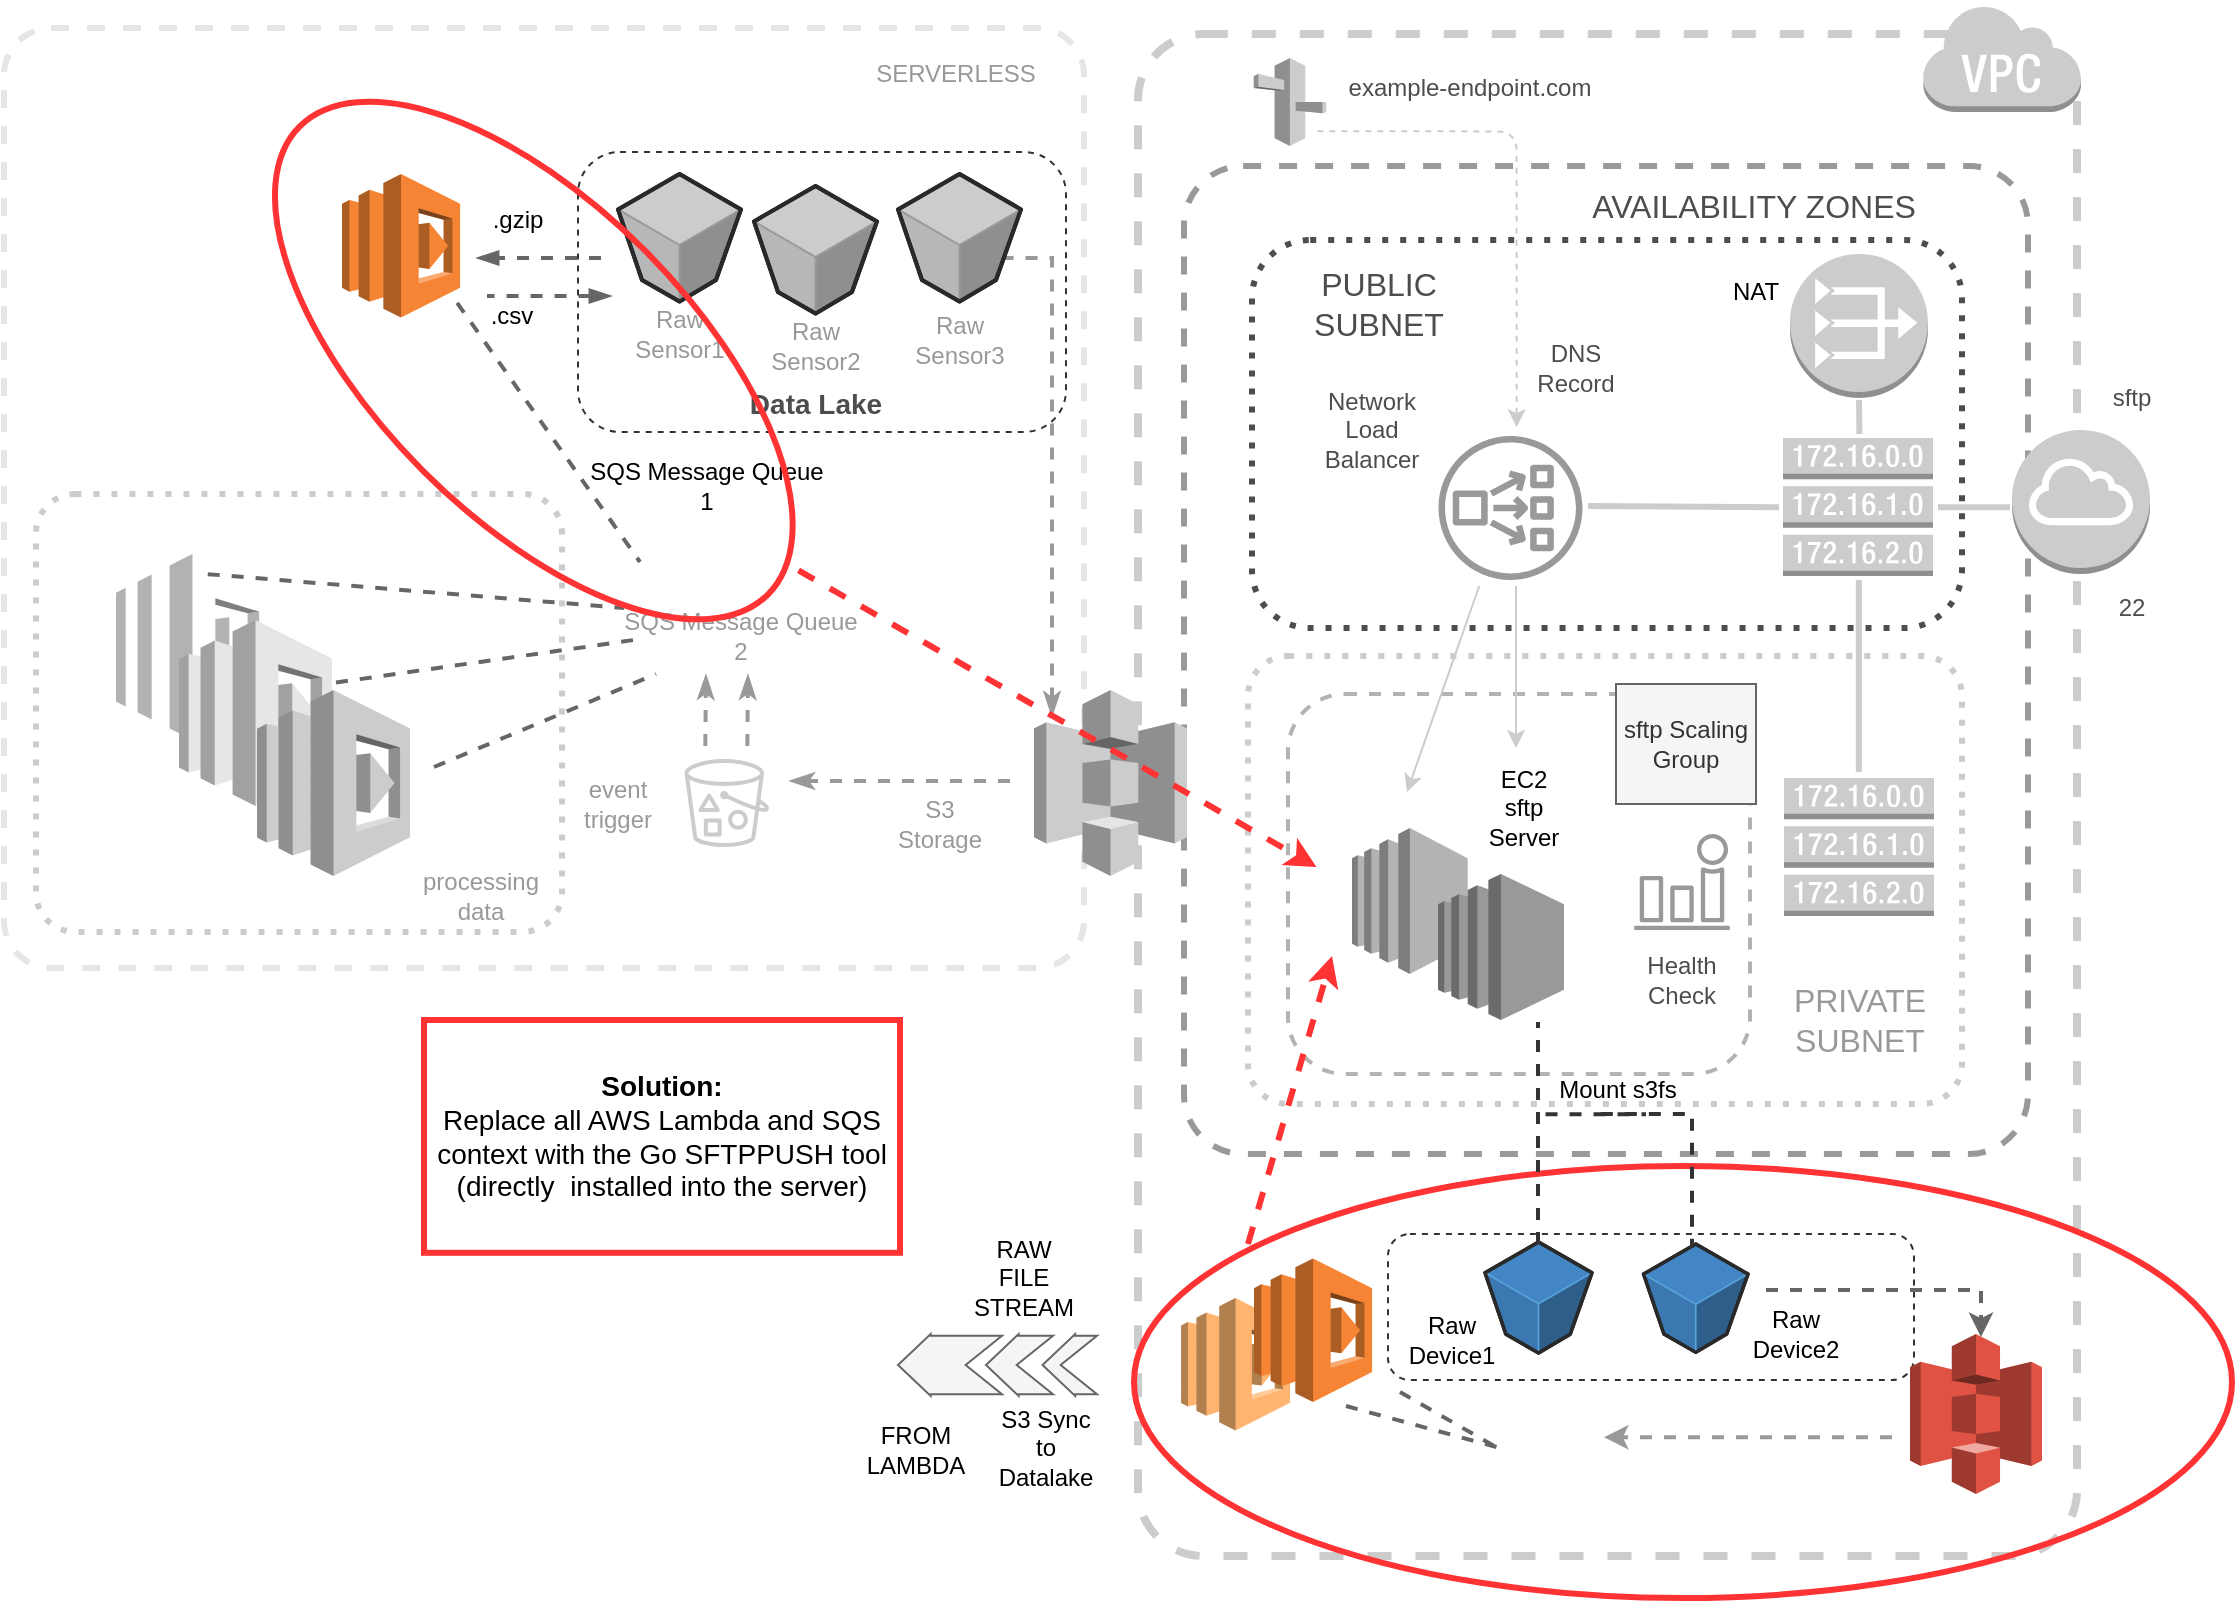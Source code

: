 <mxfile version="13.7.7" type="google"><diagram id="HmnIdduuNX5UvzuMJQo1" name="Page-1"><mxGraphModel dx="1378" dy="962" grid="0" gridSize="10" guides="1" tooltips="1" connect="1" arrows="1" fold="1" page="1" pageScale="1" pageWidth="1654" pageHeight="1169" math="0" shadow="0"><root><mxCell id="0"/><mxCell id="1" parent="0"/><mxCell id="49-BdjbmjyUbXbcp4MiU-2" value="" style="rounded=1;whiteSpace=wrap;html=1;fillColor=none;dashed=1;strokeWidth=4;arcSize=7;strokeColor=#CCCCCC;" parent="1" vertex="1"><mxGeometry x="1007" y="165" width="469.5" height="761" as="geometry"/></mxCell><mxCell id="49-BdjbmjyUbXbcp4MiU-4" value="" style="rounded=1;whiteSpace=wrap;html=1;fillColor=none;strokeWidth=3;dashed=1;arcSize=7;strokeColor=#999999;" parent="1" vertex="1"><mxGeometry x="1030" y="231" width="422" height="494" as="geometry"/></mxCell><mxCell id="Lqqsws9QHX_OIQQ-D2Ij-1" value="" style="rounded=1;whiteSpace=wrap;html=1;fillColor=none;strokeWidth=3;dashed=1;arcSize=5;strokeColor=#E6E6E6;" parent="1" vertex="1"><mxGeometry x="440" y="162" width="540" height="470" as="geometry"/></mxCell><mxCell id="49-BdjbmjyUbXbcp4MiU-65" value="" style="ellipse;whiteSpace=wrap;html=1;fillColor=none;strokeColor=#FF3333;strokeWidth=3;" parent="1" vertex="1"><mxGeometry x="1005" y="731" width="549" height="216" as="geometry"/></mxCell><mxCell id="Lqqsws9QHX_OIQQ-D2Ij-2" value="" style="rounded=1;whiteSpace=wrap;html=1;dashed=1;strokeWidth=3;fillColor=none;dashPattern=1 2;arcSize=9;strokeColor=#CCCCCC;" parent="1" vertex="1"><mxGeometry x="456" y="395" width="263" height="219" as="geometry"/></mxCell><mxCell id="Lqqsws9QHX_OIQQ-D2Ij-129" value="" style="rounded=1;whiteSpace=wrap;html=1;dashed=1;strokeColor=#333333;strokeWidth=1;fillColor=none;" parent="1" vertex="1"><mxGeometry x="727" y="224" width="244" height="140" as="geometry"/></mxCell><mxCell id="zi9nlCHLnvIEu1iH1MdO-3" value="" style="outlineConnect=0;dashed=0;verticalLabelPosition=bottom;verticalAlign=top;align=center;html=1;shape=mxgraph.aws3.lambda;gradientColor=none;strokeColor=#333333;strokeWidth=1;fillColor=#FFFFFF;" parent="1" vertex="1"><mxGeometry x="496" y="425" width="76.5" height="93" as="geometry"/></mxCell><mxCell id="zi9nlCHLnvIEu1iH1MdO-2" value="" style="outlineConnect=0;dashed=0;verticalLabelPosition=bottom;verticalAlign=top;align=center;html=1;shape=mxgraph.aws3.lambda;gradientColor=none;strokeColor=#333333;strokeWidth=1;fillColor=#E6E6E6;" parent="1" vertex="1"><mxGeometry x="527.5" y="458" width="76.5" height="93" as="geometry"/></mxCell><mxCell id="Lqqsws9QHX_OIQQ-D2Ij-112" style="edgeStyle=orthogonalEdgeStyle;rounded=0;orthogonalLoop=1;jettySize=auto;html=1;dashed=1;startArrow=classicThin;startFill=1;endArrow=none;endFill=0;strokeWidth=2;strokeColor=#999999;" parent="1" edge="1"><mxGeometry relative="1" as="geometry"><Array as="points"><mxPoint x="963.77" y="276.99"/></Array><mxPoint x="964" y="506" as="sourcePoint"/><mxPoint x="939" y="277" as="targetPoint"/></mxGeometry></mxCell><mxCell id="Lqqsws9QHX_OIQQ-D2Ij-19" value="" style="outlineConnect=0;dashed=0;verticalLabelPosition=bottom;verticalAlign=top;align=center;html=1;shape=mxgraph.aws3.s3;gradientColor=none;strokeColor=#CC6600;strokeWidth=2;fillColor=#CCCCCC;" parent="1" vertex="1"><mxGeometry x="955" y="493" width="76.5" height="93" as="geometry"/></mxCell><mxCell id="Lqqsws9QHX_OIQQ-D2Ij-45" value="SERVERLESS" style="text;html=1;strokeColor=none;fillColor=none;align=center;verticalAlign=middle;whiteSpace=wrap;rounded=0;dashed=1;dashPattern=1 2;fontColor=#999999;" parent="1" vertex="1"><mxGeometry x="820" y="167" width="192" height="35" as="geometry"/></mxCell><mxCell id="Lqqsws9QHX_OIQQ-D2Ij-66" value="" style="verticalLabelPosition=bottom;html=1;verticalAlign=top;strokeWidth=1;align=center;outlineConnect=0;dashed=0;outlineConnect=0;shape=mxgraph.aws3d.s3Bucket;aspect=fixed;fillColor=#CCCCCC;strokeColor=#999999;" parent="1" vertex="1"><mxGeometry x="747" y="235" width="61.5" height="63.8" as="geometry"/></mxCell><mxCell id="Lqqsws9QHX_OIQQ-D2Ij-67" value="" style="verticalLabelPosition=bottom;html=1;verticalAlign=top;strokeWidth=1;align=center;outlineConnect=0;dashed=0;outlineConnect=0;shape=mxgraph.aws3d.s3Bucket;aspect=fixed;fillColor=#CCCCCC;strokeColor=#999999;" parent="1" vertex="1"><mxGeometry x="815" y="241" width="61.5" height="63.8" as="geometry"/></mxCell><mxCell id="Lqqsws9QHX_OIQQ-D2Ij-68" value="" style="verticalLabelPosition=bottom;html=1;verticalAlign=top;strokeWidth=1;align=center;outlineConnect=0;dashed=0;outlineConnect=0;shape=mxgraph.aws3d.s3Bucket;aspect=fixed;fillColor=#CCCCCC;strokeColor=#999999;" parent="1" vertex="1"><mxGeometry x="887" y="235" width="61.5" height="63.8" as="geometry"/></mxCell><mxCell id="Lqqsws9QHX_OIQQ-D2Ij-79" value="S3 Storage" style="text;html=1;strokeColor=none;fillColor=none;align=center;verticalAlign=middle;whiteSpace=wrap;rounded=0;fontColor=#999999;" parent="1" vertex="1"><mxGeometry x="888" y="550" width="40" height="20" as="geometry"/></mxCell><mxCell id="Lqqsws9QHX_OIQQ-D2Ij-81" value="Raw Sensor1" style="text;html=1;strokeColor=none;fillColor=none;align=center;verticalAlign=middle;whiteSpace=wrap;rounded=0;fontColor=#999999;" parent="1" vertex="1"><mxGeometry x="757.75" y="305" width="40" height="20" as="geometry"/></mxCell><mxCell id="Lqqsws9QHX_OIQQ-D2Ij-82" value="Raw Sensor2" style="text;html=1;strokeColor=none;fillColor=none;align=center;verticalAlign=middle;whiteSpace=wrap;rounded=0;fontColor=#999999;" parent="1" vertex="1"><mxGeometry x="825.75" y="311" width="40" height="20" as="geometry"/></mxCell><mxCell id="Lqqsws9QHX_OIQQ-D2Ij-83" value="Raw Sensor3" style="text;html=1;strokeColor=none;fillColor=none;align=center;verticalAlign=middle;whiteSpace=wrap;rounded=0;fontColor=#999999;" parent="1" vertex="1"><mxGeometry x="897.75" y="308" width="40" height="20" as="geometry"/></mxCell><mxCell id="Lqqsws9QHX_OIQQ-D2Ij-115" value="" style="outlineConnect=0;dashed=0;verticalLabelPosition=bottom;verticalAlign=top;align=center;html=1;shape=mxgraph.aws3.lambda;gradientColor=none;strokeColor=#333333;strokeWidth=1;fillColor=#CCCCCC;" parent="1" vertex="1"><mxGeometry x="566.5" y="493" width="76.5" height="93" as="geometry"/></mxCell><mxCell id="Lqqsws9QHX_OIQQ-D2Ij-119" value="event trigger" style="text;html=1;strokeColor=none;fillColor=none;align=center;verticalAlign=middle;whiteSpace=wrap;rounded=0;fontColor=#999999;" parent="1" vertex="1"><mxGeometry x="726.5" y="539.5" width="40" height="20" as="geometry"/></mxCell><mxCell id="Lqqsws9QHX_OIQQ-D2Ij-130" value="&lt;font style=&quot;font-size: 14px&quot;&gt;&lt;b&gt;Data Lake&lt;/b&gt;&lt;/font&gt;" style="text;html=1;strokeColor=none;fillColor=none;align=center;verticalAlign=middle;whiteSpace=wrap;rounded=0;dashed=1;fontColor=#4D4D4D;" parent="1" vertex="1"><mxGeometry x="804.13" y="339" width="84.25" height="21" as="geometry"/></mxCell><mxCell id="mBqPM58rvY_1hXkIAFOj-3" value="SQS Message Queue 1" style="text;html=1;strokeColor=none;fillColor=none;align=center;verticalAlign=middle;whiteSpace=wrap;rounded=0;" parent="1" vertex="1"><mxGeometry x="730.25" y="364" width="123" height="54" as="geometry"/></mxCell><mxCell id="mBqPM58rvY_1hXkIAFOj-9" value="" style="endArrow=blockThin;html=1;strokeColor=#666666;strokeWidth=2;endFill=1;dashed=1;" parent="1" edge="1"><mxGeometry width="50" height="50" relative="1" as="geometry"><mxPoint x="738.5" y="277" as="sourcePoint"/><mxPoint x="676.5" y="277" as="targetPoint"/></mxGeometry></mxCell><mxCell id="mBqPM58rvY_1hXkIAFOj-10" value="" style="endArrow=none;html=1;strokeColor=#666666;strokeWidth=2;endFill=0;dashed=1;startArrow=blockThin;startFill=1;" parent="1" edge="1"><mxGeometry width="50" height="50" relative="1" as="geometry"><mxPoint x="743.5" y="296" as="sourcePoint"/><mxPoint x="681.5" y="296" as="targetPoint"/></mxGeometry></mxCell><mxCell id="mBqPM58rvY_1hXkIAFOj-11" value=".gzip" style="text;html=1;strokeColor=none;fillColor=none;align=center;verticalAlign=middle;whiteSpace=wrap;rounded=0;" parent="1" vertex="1"><mxGeometry x="677" y="248" width="40" height="20" as="geometry"/></mxCell><mxCell id="mBqPM58rvY_1hXkIAFOj-12" value=".csv" style="text;html=1;strokeColor=none;fillColor=none;align=center;verticalAlign=middle;whiteSpace=wrap;rounded=0;" parent="1" vertex="1"><mxGeometry x="674" y="296" width="40" height="20" as="geometry"/></mxCell><mxCell id="mBqPM58rvY_1hXkIAFOj-14" value="" style="endArrow=none;dashed=1;html=1;strokeColor=#666666;strokeWidth=2;" parent="1" edge="1"><mxGeometry width="50" height="50" relative="1" as="geometry"><mxPoint x="666.559" y="299.4" as="sourcePoint"/><mxPoint x="758" y="429" as="targetPoint"/></mxGeometry></mxCell><mxCell id="mBqPM58rvY_1hXkIAFOj-16" value="" style="endArrow=none;dashed=1;html=1;strokeColor=#666666;strokeWidth=2;" parent="1" edge="1"><mxGeometry width="50" height="50" relative="1" as="geometry"><mxPoint x="655" y="531.5" as="sourcePoint"/><mxPoint x="766" y="485" as="targetPoint"/></mxGeometry></mxCell><mxCell id="y039c9a37QnuG4hZl9T_-2" value="" style="endArrow=classicThin;html=1;strokeWidth=2;dashed=1;endFill=1;strokeColor=#999999;" parent="1" edge="1"><mxGeometry width="50" height="50" relative="1" as="geometry"><mxPoint x="811.66" y="521" as="sourcePoint"/><mxPoint x="811.97" y="485.5" as="targetPoint"/></mxGeometry></mxCell><mxCell id="w5Py77E8Q5filQg6HOZ4-76" value="" style="html=1;shadow=0;align=center;verticalAlign=middle;shape=mxgraph.arrows2.arrow;dy=0.06;dx=16.33;notch=18.17;rotation=-180;strokeColor=#666666;strokeWidth=1;fillColor=#f5f5f5;fontColor=#333333;" parent="1" vertex="1"><mxGeometry x="931" y="815" width="33.5" height="31" as="geometry"/></mxCell><mxCell id="w5Py77E8Q5filQg6HOZ4-77" value="" style="html=1;shadow=0;align=center;verticalAlign=middle;shape=mxgraph.arrows2.arrow;dy=0.06;dx=16.33;notch=18.17;rotation=-180;strokeColor=#666666;strokeWidth=1;fillColor=#f5f5f5;fontColor=#333333;" parent="1" vertex="1"><mxGeometry x="887" y="815" width="52" height="31" as="geometry"/></mxCell><mxCell id="w5Py77E8Q5filQg6HOZ4-78" value="" style="html=1;shadow=0;align=center;verticalAlign=middle;shape=mxgraph.arrows2.arrow;dy=0.06;dx=16.33;notch=18.17;rotation=-180;strokeColor=#666666;strokeWidth=1;fillColor=#f5f5f5;fontColor=#333333;" parent="1" vertex="1"><mxGeometry x="959.25" y="815" width="27.25" height="31" as="geometry"/></mxCell><mxCell id="w5Py77E8Q5filQg6HOZ4-79" value="S3 Sync to Datalake" style="text;html=1;strokeColor=none;fillColor=none;align=center;verticalAlign=middle;whiteSpace=wrap;rounded=0;dashed=1;" parent="1" vertex="1"><mxGeometry x="940.5" y="862" width="40" height="20" as="geometry"/></mxCell><mxCell id="4uImcitvmYtcXQ-Ofp0W-1" value="SQS Message Queue 2" style="text;html=1;strokeColor=none;fillColor=none;align=center;verticalAlign=middle;whiteSpace=wrap;rounded=0;fontColor=#999999;" parent="1" vertex="1"><mxGeometry x="747" y="439" width="123" height="54" as="geometry"/></mxCell><mxCell id="4uImcitvmYtcXQ-Ofp0W-3" value="" style="endArrow=classicThin;html=1;strokeWidth=2;dashed=1;endFill=1;strokeColor=#999999;" parent="1" edge="1"><mxGeometry width="50" height="50" relative="1" as="geometry"><mxPoint x="790.66" y="521" as="sourcePoint"/><mxPoint x="790.97" y="485.5" as="targetPoint"/></mxGeometry></mxCell><mxCell id="4uImcitvmYtcXQ-Ofp0W-9" value="processing data" style="text;html=1;strokeColor=none;fillColor=none;align=center;verticalAlign=middle;whiteSpace=wrap;rounded=0;fontColor=#999999;" parent="1" vertex="1"><mxGeometry x="658" y="586" width="41" height="20" as="geometry"/></mxCell><mxCell id="oT-RXYMM1qQmpfxv-8zq-10" value="" style="endArrow=none;dashed=1;html=1;strokeColor=#666666;strokeWidth=2;exitX=0.436;exitY=0.183;exitDx=0;exitDy=0;exitPerimeter=0;" parent="1" edge="1"><mxGeometry width="50" height="50" relative="1" as="geometry"><mxPoint x="541.88" y="435.077" as="sourcePoint"/><mxPoint x="750" y="452" as="targetPoint"/></mxGeometry></mxCell><mxCell id="oT-RXYMM1qQmpfxv-8zq-11" value="" style="endArrow=none;dashed=1;html=1;strokeColor=#666666;strokeWidth=2;" parent="1" edge="1"><mxGeometry width="50" height="50" relative="1" as="geometry"><mxPoint x="606" y="489.25" as="sourcePoint"/><mxPoint x="755" y="468" as="targetPoint"/></mxGeometry></mxCell><mxCell id="wjlYxk8mB5YcR92a5DJN-10" value="" style="endArrow=classicThin;html=1;strokeWidth=2;dashed=1;endFill=1;strokeColor=#999999;" parent="1" edge="1"><mxGeometry width="50" height="50" relative="1" as="geometry"><mxPoint x="943" y="538.5" as="sourcePoint"/><mxPoint x="833.0" y="538.5" as="targetPoint"/></mxGeometry></mxCell><mxCell id="bKy11BuOFvdsapSdgg4k-9" value="RAW FILE STREAM" style="text;html=1;strokeColor=none;fillColor=none;align=center;verticalAlign=middle;whiteSpace=wrap;rounded=0;" parent="1" vertex="1"><mxGeometry x="930" y="777" width="40" height="20" as="geometry"/></mxCell><mxCell id="49-BdjbmjyUbXbcp4MiU-1" value="" style="rounded=1;whiteSpace=wrap;html=1;dashed=1;strokeColor=#4D4D4D;strokeWidth=3;fillColor=none;dashPattern=1 2;fontColor=#CCCCCC;" parent="1" vertex="1"><mxGeometry x="1064" y="268" width="355" height="194" as="geometry"/></mxCell><mxCell id="49-BdjbmjyUbXbcp4MiU-3" value="" style="rounded=1;whiteSpace=wrap;html=1;dashed=1;strokeColor=#333333;strokeWidth=1;fillColor=none;" parent="1" vertex="1"><mxGeometry x="1132" y="765" width="263" height="73" as="geometry"/></mxCell><mxCell id="49-BdjbmjyUbXbcp4MiU-5" value="" style="rounded=1;whiteSpace=wrap;html=1;dashed=1;strokeWidth=3;fillColor=none;dashPattern=1 2;arcSize=9;strokeColor=#CCCCCC;" parent="1" vertex="1"><mxGeometry x="1062" y="476" width="357" height="224" as="geometry"/></mxCell><mxCell id="49-BdjbmjyUbXbcp4MiU-6" value="" style="rounded=1;whiteSpace=wrap;html=1;fillColor=none;strokeWidth=2;dashed=1;strokeColor=#B3B3B3;" parent="1" vertex="1"><mxGeometry x="1082" y="495" width="231" height="190" as="geometry"/></mxCell><mxCell id="49-BdjbmjyUbXbcp4MiU-7" value="" style="outlineConnect=0;dashed=0;verticalLabelPosition=bottom;verticalAlign=top;align=center;html=1;shape=mxgraph.aws3.virtual_private_cloud;gradientColor=none;strokeColor=#CC6600;strokeWidth=4;fillColor=#CCCCCC;" parent="1" vertex="1"><mxGeometry x="1399" y="150" width="79.5" height="54" as="geometry"/></mxCell><mxCell id="49-BdjbmjyUbXbcp4MiU-8" value="" style="outlineConnect=0;dashed=0;verticalLabelPosition=bottom;verticalAlign=top;align=center;html=1;shape=mxgraph.aws3.internet_gateway;gradientColor=none;strokeColor=#CC6600;strokeWidth=2;fillColor=#CCCCCC;" parent="1" vertex="1"><mxGeometry x="1444" y="363" width="69" height="72" as="geometry"/></mxCell><mxCell id="49-BdjbmjyUbXbcp4MiU-9" value="" style="outlineConnect=0;dashed=0;verticalLabelPosition=bottom;verticalAlign=top;align=center;html=1;shape=mxgraph.aws3.route_table;gradientColor=none;dashPattern=1 2;strokeColor=#4D4D4D;strokeWidth=2;fillColor=#CCCCCC;" parent="1" vertex="1"><mxGeometry x="1329.5" y="367" width="75" height="69" as="geometry"/></mxCell><mxCell id="49-BdjbmjyUbXbcp4MiU-10" value="&lt;font style=&quot;font-size: 16px&quot;&gt;AVAILABILITY ZONES&lt;/font&gt;" style="text;html=1;strokeColor=none;fillColor=none;align=center;verticalAlign=middle;whiteSpace=wrap;rounded=0;dashed=1;fontColor=#4D4D4D;" parent="1" vertex="1"><mxGeometry x="1220" y="241" width="190" height="20" as="geometry"/></mxCell><mxCell id="49-BdjbmjyUbXbcp4MiU-11" value="&lt;font style=&quot;font-size: 16px&quot;&gt;PUBLIC SUBNET&lt;/font&gt;" style="text;html=1;strokeColor=none;fillColor=none;align=center;verticalAlign=middle;whiteSpace=wrap;rounded=0;dashed=1;dashPattern=1 2;fontColor=#4D4D4D;" parent="1" vertex="1"><mxGeometry x="1073.5" y="276" width="107" height="48" as="geometry"/></mxCell><mxCell id="49-BdjbmjyUbXbcp4MiU-12" value="" style="outlineConnect=0;dashed=0;verticalLabelPosition=bottom;verticalAlign=top;align=center;html=1;shape=mxgraph.aws3.vpc_nat_gateway;gradientColor=none;strokeColor=#4D4D4D;strokeWidth=2;fillColor=#CCCCCC;" parent="1" vertex="1"><mxGeometry x="1333" y="275" width="69" height="72" as="geometry"/></mxCell><mxCell id="49-BdjbmjyUbXbcp4MiU-13" value="" style="endArrow=none;startArrow=none;html=1;strokeWidth=3;startFill=0;endFill=0;strokeColor=#CCCCCC;" parent="1" edge="1"><mxGeometry width="50" height="50" relative="1" as="geometry"><mxPoint x="1327.5" y="401.66" as="sourcePoint"/><mxPoint x="1232" y="401" as="targetPoint"/></mxGeometry></mxCell><mxCell id="49-BdjbmjyUbXbcp4MiU-14" value="NAT" style="text;html=1;strokeColor=none;fillColor=none;align=center;verticalAlign=middle;whiteSpace=wrap;rounded=0;" parent="1" vertex="1"><mxGeometry x="1290" y="275" width="52" height="37" as="geometry"/></mxCell><mxCell id="49-BdjbmjyUbXbcp4MiU-15" value="&lt;font style=&quot;font-size: 16px&quot;&gt;PRIVATE SUBNET&lt;/font&gt;" style="text;html=1;strokeColor=none;fillColor=none;align=center;verticalAlign=middle;whiteSpace=wrap;rounded=0;dashed=1;dashPattern=1 2;fontColor=#999999;" parent="1" vertex="1"><mxGeometry x="1322" y="630" width="92" height="56" as="geometry"/></mxCell><mxCell id="49-BdjbmjyUbXbcp4MiU-16" value="" style="outlineConnect=0;dashed=0;verticalLabelPosition=bottom;verticalAlign=top;align=center;html=1;shape=mxgraph.aws3.route_table;gradientColor=none;dashPattern=1 2;strokeColor=#4D4D4D;strokeWidth=2;fillColor=#CCCCCC;" parent="1" vertex="1"><mxGeometry x="1330" y="537" width="75" height="69" as="geometry"/></mxCell><mxCell id="49-BdjbmjyUbXbcp4MiU-17" value="" style="endArrow=classic;html=1;strokeColor=#CCCCCC;" parent="1" edge="1"><mxGeometry width="50" height="50" relative="1" as="geometry"><mxPoint x="1196" y="441" as="sourcePoint"/><mxPoint x="1196" y="522" as="targetPoint"/></mxGeometry></mxCell><mxCell id="49-BdjbmjyUbXbcp4MiU-18" value="" style="endArrow=classic;html=1;strokeColor=#CCCCCC;" parent="1" edge="1"><mxGeometry width="50" height="50" relative="1" as="geometry"><mxPoint x="1177.624" y="441" as="sourcePoint"/><mxPoint x="1141.5" y="544" as="targetPoint"/></mxGeometry></mxCell><mxCell id="49-BdjbmjyUbXbcp4MiU-19" value="" style="outlineConnect=0;dashed=0;verticalLabelPosition=bottom;verticalAlign=top;align=center;html=1;shape=mxgraph.aws3.ec2;gradientColor=none;fillColor=#B3B3B3;" parent="1" vertex="1"><mxGeometry x="1114" y="562" width="57.86" height="73" as="geometry"/></mxCell><mxCell id="49-BdjbmjyUbXbcp4MiU-20" value="" style="outlineConnect=0;dashed=0;verticalLabelPosition=bottom;verticalAlign=top;align=center;html=1;shape=mxgraph.aws3.ec2;gradientColor=none;fillColor=#999999;" parent="1" vertex="1"><mxGeometry x="1157" y="585" width="63" height="73" as="geometry"/></mxCell><mxCell id="49-BdjbmjyUbXbcp4MiU-21" value="sftp Scaling Group" style="rounded=0;whiteSpace=wrap;html=1;strokeColor=#666666;strokeWidth=1;fillColor=#f5f5f5;fontColor=#333333;" parent="1" vertex="1"><mxGeometry x="1246" y="490" width="70" height="60" as="geometry"/></mxCell><mxCell id="49-BdjbmjyUbXbcp4MiU-22" value="" style="outlineConnect=0;fontColor=#232F3E;gradientColor=none;strokeColor=none;dashed=0;verticalLabelPosition=bottom;verticalAlign=top;align=center;html=1;fontSize=12;fontStyle=0;aspect=fixed;pointerEvents=1;shape=mxgraph.aws4.alarm;fillColor=#999999;" parent="1" vertex="1"><mxGeometry x="1255" y="565" width="48" height="48" as="geometry"/></mxCell><mxCell id="49-BdjbmjyUbXbcp4MiU-23" value="Health Check" style="text;html=1;strokeColor=none;fillColor=none;align=center;verticalAlign=middle;whiteSpace=wrap;rounded=0;fontColor=#4D4D4D;" parent="1" vertex="1"><mxGeometry x="1250" y="618" width="58" height="40" as="geometry"/></mxCell><mxCell id="49-BdjbmjyUbXbcp4MiU-24" value="EC2 sftp Server" style="text;html=1;strokeColor=none;fillColor=none;align=center;verticalAlign=middle;whiteSpace=wrap;rounded=0;dashed=1;" parent="1" vertex="1"><mxGeometry x="1180" y="542" width="40" height="20" as="geometry"/></mxCell><mxCell id="49-BdjbmjyUbXbcp4MiU-25" value="" style="endArrow=none;startArrow=none;html=1;strokeWidth=3;startFill=0;endFill=0;strokeColor=#CCCCCC;" parent="1" edge="1"><mxGeometry width="50" height="50" relative="1" as="geometry"><mxPoint x="1367.41" y="534" as="sourcePoint"/><mxPoint x="1367.41" y="438" as="targetPoint"/></mxGeometry></mxCell><mxCell id="49-BdjbmjyUbXbcp4MiU-26" value="" style="endArrow=none;startArrow=none;html=1;strokeWidth=3;startFill=0;endFill=0;strokeColor=#CCCCCC;" parent="1" edge="1"><mxGeometry width="50" height="50" relative="1" as="geometry"><mxPoint x="1367.71" y="365" as="sourcePoint"/><mxPoint x="1367.5" y="348" as="targetPoint"/></mxGeometry></mxCell><mxCell id="49-BdjbmjyUbXbcp4MiU-27" value="Network&lt;br&gt;Load Balancer" style="text;html=1;strokeColor=none;fillColor=none;align=center;verticalAlign=middle;whiteSpace=wrap;rounded=0;dashed=1;fontColor=#4D4D4D;" parent="1" vertex="1"><mxGeometry x="1104" y="353" width="40" height="20" as="geometry"/></mxCell><mxCell id="49-BdjbmjyUbXbcp4MiU-28" value="Mount s3fs" style="text;html=1;strokeColor=none;fillColor=none;align=center;verticalAlign=middle;whiteSpace=wrap;rounded=0;" parent="1" vertex="1"><mxGeometry x="1201.75" y="683" width="90" height="20" as="geometry"/></mxCell><mxCell id="49-BdjbmjyUbXbcp4MiU-29" value="" style="endArrow=none;startArrow=none;html=1;strokeWidth=3;startFill=0;endFill=0;strokeColor=#CCCCCC;" parent="1" edge="1"><mxGeometry width="50" height="50" relative="1" as="geometry"><mxPoint x="1407" y="401.66" as="sourcePoint"/><mxPoint x="1443" y="401.66" as="targetPoint"/></mxGeometry></mxCell><mxCell id="49-BdjbmjyUbXbcp4MiU-31" value="" style="verticalLabelPosition=bottom;html=1;verticalAlign=top;strokeWidth=1;align=center;outlineConnect=0;dashed=0;outlineConnect=0;shape=mxgraph.aws3d.s3Bucket;fillColor=#4286c5;strokeColor=#57A2D8;aspect=fixed;" parent="1" vertex="1"><mxGeometry x="1180.5" y="769" width="53.5" height="55.5" as="geometry"/></mxCell><mxCell id="49-BdjbmjyUbXbcp4MiU-32" value="" style="edgeStyle=orthogonalEdgeStyle;rounded=0;orthogonalLoop=1;jettySize=auto;html=1;dashed=1;strokeColor=#666666;strokeWidth=2;entryX=0;entryY=0.21;entryDx=0;entryDy=0;entryPerimeter=0;" parent="1" edge="1"><mxGeometry relative="1" as="geometry"><mxPoint x="1428.5" y="816.53" as="targetPoint"/><Array as="points"><mxPoint x="1428" y="793"/></Array><mxPoint x="1321" y="793" as="sourcePoint"/></mxGeometry></mxCell><mxCell id="49-BdjbmjyUbXbcp4MiU-33" value="" style="verticalLabelPosition=bottom;html=1;verticalAlign=top;strokeWidth=1;align=center;outlineConnect=0;dashed=0;outlineConnect=0;shape=mxgraph.aws3d.s3Bucket;fillColor=#4286c5;strokeColor=#57A2D8;aspect=fixed;" parent="1" vertex="1"><mxGeometry x="1259.75" y="770" width="52.25" height="54.2" as="geometry"/></mxCell><mxCell id="49-BdjbmjyUbXbcp4MiU-34" value="Raw Device1" style="text;html=1;strokeColor=none;fillColor=none;align=center;verticalAlign=middle;whiteSpace=wrap;rounded=0;" parent="1" vertex="1"><mxGeometry x="1144" y="807.8" width="40" height="20" as="geometry"/></mxCell><mxCell id="49-BdjbmjyUbXbcp4MiU-35" value="Raw Device2" style="text;html=1;strokeColor=none;fillColor=none;align=center;verticalAlign=middle;whiteSpace=wrap;rounded=0;" parent="1" vertex="1"><mxGeometry x="1316" y="804.5" width="40" height="20" as="geometry"/></mxCell><mxCell id="49-BdjbmjyUbXbcp4MiU-37" value="" style="outlineConnect=0;dashed=0;verticalLabelPosition=bottom;verticalAlign=top;align=center;html=1;shape=mxgraph.aws3.lambda;fillColor=#FFB570;gradientColor=none;strokeColor=#333333;strokeWidth=1;" parent="1" vertex="1"><mxGeometry x="1028.55" y="797" width="54.45" height="66.2" as="geometry"/></mxCell><mxCell id="49-BdjbmjyUbXbcp4MiU-38" value="" style="endArrow=none;dashed=1;html=1;strokeColor=#333333;strokeWidth=2;" parent="1" edge="1"><mxGeometry width="50" height="50" relative="1" as="geometry"><mxPoint x="1207" y="770" as="sourcePoint"/><mxPoint x="1207" y="659" as="targetPoint"/></mxGeometry></mxCell><mxCell id="49-BdjbmjyUbXbcp4MiU-39" style="edgeStyle=orthogonalEdgeStyle;rounded=0;orthogonalLoop=1;jettySize=auto;html=1;dashed=1;startArrow=none;startFill=0;endArrow=none;endFill=0;strokeColor=#333333;strokeWidth=2;" parent="1" edge="1"><mxGeometry relative="1" as="geometry"><Array as="points"><mxPoint x="1284" y="705"/><mxPoint x="1284" y="772"/></Array><mxPoint x="1238.42" y="705" as="sourcePoint"/><mxPoint x="1284" y="772" as="targetPoint"/></mxGeometry></mxCell><mxCell id="49-BdjbmjyUbXbcp4MiU-40" value="" style="endArrow=none;dashed=1;html=1;strokeColor=#333333;strokeWidth=2;" parent="1" edge="1"><mxGeometry width="50" height="50" relative="1" as="geometry"><mxPoint x="1210.75" y="705.17" as="sourcePoint"/><mxPoint x="1261" y="705.17" as="targetPoint"/></mxGeometry></mxCell><mxCell id="49-BdjbmjyUbXbcp4MiU-46" value="" style="outlineConnect=0;dashed=0;verticalLabelPosition=bottom;verticalAlign=top;align=center;html=1;shape=mxgraph.aws3.s3;fillColor=#E05243;gradientColor=none;strokeColor=#CC6600;strokeWidth=2;" parent="1" vertex="1"><mxGeometry x="1393" y="815" width="66" height="80" as="geometry"/></mxCell><mxCell id="49-BdjbmjyUbXbcp4MiU-48" value="" style="shape=image;html=1;verticalAlign=top;verticalLabelPosition=bottom;labelBackgroundColor=#ffffff;imageAspect=0;aspect=fixed;image=https://cdn2.iconfinder.com/data/icons/amazon-aws-stencils/100/App_Services_copy_Amazon_SQS_Queue-128.png" parent="1" vertex="1"><mxGeometry x="1181" y="833" width="68" height="68" as="geometry"/></mxCell><mxCell id="49-BdjbmjyUbXbcp4MiU-49" value="22" style="text;html=1;strokeColor=none;fillColor=none;align=center;verticalAlign=middle;whiteSpace=wrap;rounded=0;fontColor=#4D4D4D;" parent="1" vertex="1"><mxGeometry x="1484" y="442" width="40" height="20" as="geometry"/></mxCell><mxCell id="49-BdjbmjyUbXbcp4MiU-56" value="sftp" style="text;html=1;strokeColor=none;fillColor=none;align=center;verticalAlign=middle;whiteSpace=wrap;rounded=0;fontColor=#4D4D4D;" parent="1" vertex="1"><mxGeometry x="1484" y="337" width="40" height="20" as="geometry"/></mxCell><mxCell id="49-BdjbmjyUbXbcp4MiU-57" value="" style="outlineConnect=0;fontColor=#232F3E;gradientColor=none;strokeColor=none;dashed=0;verticalLabelPosition=bottom;verticalAlign=top;align=center;html=1;fontSize=12;fontStyle=0;aspect=fixed;pointerEvents=1;shape=mxgraph.aws4.network_load_balancer;fillColor=#999999;" parent="1" vertex="1"><mxGeometry x="1157.25" y="366" width="72" height="72" as="geometry"/></mxCell><mxCell id="49-BdjbmjyUbXbcp4MiU-58" value="" style="outlineConnect=0;dashed=0;verticalLabelPosition=bottom;verticalAlign=top;align=center;html=1;shape=mxgraph.aws3.route_53;gradientColor=none;fillColor=#CCCCCC;" parent="1" vertex="1"><mxGeometry x="1064.86" y="177" width="36.28" height="44" as="geometry"/></mxCell><mxCell id="49-BdjbmjyUbXbcp4MiU-59" value="DNS Record" style="text;html=1;strokeColor=none;fillColor=none;align=center;verticalAlign=middle;whiteSpace=wrap;rounded=0;fontColor=#4D4D4D;" parent="1" vertex="1"><mxGeometry x="1206" y="322" width="40" height="20" as="geometry"/></mxCell><mxCell id="49-BdjbmjyUbXbcp4MiU-60" value="example-endpoint.com" style="text;html=1;strokeColor=none;fillColor=none;align=center;verticalAlign=middle;whiteSpace=wrap;rounded=0;fontColor=#4D4D4D;" parent="1" vertex="1"><mxGeometry x="1089.25" y="182" width="168" height="20" as="geometry"/></mxCell><mxCell id="49-BdjbmjyUbXbcp4MiU-61" value="" style="endArrow=none;dashed=1;html=1;strokeColor=#666666;strokeWidth=2;" parent="1" edge="1"><mxGeometry width="50" height="50" relative="1" as="geometry"><mxPoint x="1138" y="844" as="sourcePoint"/><mxPoint x="1185" y="871" as="targetPoint"/></mxGeometry></mxCell><mxCell id="49-BdjbmjyUbXbcp4MiU-62" value="" style="endArrow=none;dashed=1;html=1;strokeColor=#666666;strokeWidth=2;" parent="1" edge="1"><mxGeometry width="50" height="50" relative="1" as="geometry"><mxPoint x="1111" y="851" as="sourcePoint"/><mxPoint x="1188" y="872" as="targetPoint"/></mxGeometry></mxCell><mxCell id="49-BdjbmjyUbXbcp4MiU-63" value="" style="outlineConnect=0;dashed=0;verticalLabelPosition=bottom;verticalAlign=top;align=center;html=1;shape=mxgraph.aws3.lambda;fillColor=#F58534;gradientColor=none;strokeColor=#333333;strokeWidth=1;" parent="1" vertex="1"><mxGeometry x="1065" y="777.2" width="59.06" height="71.8" as="geometry"/></mxCell><mxCell id="49-BdjbmjyUbXbcp4MiU-64" value="" style="edgeStyle=segmentEdgeStyle;endArrow=classic;html=1;dashed=1;strokeColor=#CCCCCC;" parent="1" edge="1"><mxGeometry width="50" height="50" relative="1" as="geometry"><mxPoint x="1096.65" y="213.65" as="sourcePoint"/><mxPoint x="1196.32" y="361.59" as="targetPoint"/></mxGeometry></mxCell><mxCell id="49-BdjbmjyUbXbcp4MiU-67" value="" style="endArrow=classic;html=1;strokeColor=#FF3333;strokeWidth=3;dashed=1;exitX=1.007;exitY=0.376;exitDx=0;exitDy=0;exitPerimeter=0;" parent="1" edge="1" source="49-BdjbmjyUbXbcp4MiU-66"><mxGeometry width="50" height="50" relative="1" as="geometry"><mxPoint x="783" y="478" as="sourcePoint"/><mxPoint x="1096.25" y="581.5" as="targetPoint"/></mxGeometry></mxCell><mxCell id="49-BdjbmjyUbXbcp4MiU-68" value="" style="endArrow=classic;html=1;strokeColor=#FF3333;strokeWidth=3;dashed=1;" parent="1" edge="1"><mxGeometry width="50" height="50" relative="1" as="geometry"><mxPoint x="1062" y="770" as="sourcePoint"/><mxPoint x="1104" y="626" as="targetPoint"/></mxGeometry></mxCell><mxCell id="49-BdjbmjyUbXbcp4MiU-69" value="&lt;div style=&quot;font-size: 14px&quot;&gt;&lt;font style=&quot;font-size: 14px&quot;&gt;&lt;b&gt;Solution:&lt;/b&gt;&lt;/font&gt;&lt;font style=&quot;font-size: 14px&quot;&gt;&lt;br&gt;&lt;font style=&quot;font-size: 14px&quot;&gt;Replace all AWS Lambda and SQS context with the Go SFTPPUSH tool (directly&amp;nbsp; installed into the server)&lt;/font&gt;&lt;/font&gt;&lt;/div&gt;" style="rounded=0;whiteSpace=wrap;html=1;strokeColor=#FF3333;strokeWidth=3;fillColor=none;align=center;" parent="1" vertex="1"><mxGeometry x="650" y="658" width="238" height="116.4" as="geometry"/></mxCell><mxCell id="hsItUiV8HXos82SxnrNS-7" value="" style="outlineConnect=0;fontColor=#232F3E;gradientColor=none;strokeColor=none;dashed=0;verticalLabelPosition=bottom;verticalAlign=top;align=center;html=1;fontSize=12;fontStyle=0;aspect=fixed;pointerEvents=1;shape=mxgraph.aws4.bucket_with_objects;fillColor=#CCCCCC;" vertex="1" parent="1"><mxGeometry x="780.27" y="527.5" width="42.31" height="44" as="geometry"/></mxCell><mxCell id="hsItUiV8HXos82SxnrNS-8" value="" style="outlineConnect=0;dashed=0;verticalLabelPosition=bottom;verticalAlign=top;align=center;html=1;shape=mxgraph.aws3.lambda;fillColor=#F58534;gradientColor=none;strokeColor=#333333;strokeWidth=1;" vertex="1" parent="1"><mxGeometry x="609" y="235.0" width="59.06" height="71.8" as="geometry"/></mxCell><mxCell id="hsItUiV8HXos82SxnrNS-9" value="" style="shape=image;html=1;verticalAlign=top;verticalLabelPosition=bottom;labelBackgroundColor=#ffffff;imageAspect=0;aspect=fixed;image=https://cdn2.iconfinder.com/data/icons/amazon-aws-stencils/100/App_Services_copy_Amazon_SQS_Queue-128.png" vertex="1" parent="1"><mxGeometry x="757.75" y="390.5" width="68" height="68" as="geometry"/></mxCell><mxCell id="49-BdjbmjyUbXbcp4MiU-66" value="" style="ellipse;whiteSpace=wrap;html=1;fillColor=none;strokeColor=#FF3333;strokeWidth=3;rotation=45;" parent="1" vertex="1"><mxGeometry x="539.4" y="250.09" width="331" height="156.33" as="geometry"/></mxCell><mxCell id="hsItUiV8HXos82SxnrNS-10" value="" style="endArrow=classic;html=1;fontColor=#CCCCCC;strokeWidth=2;dashed=1;strokeColor=#999999;" edge="1" parent="1"><mxGeometry width="50" height="50" relative="1" as="geometry"><mxPoint x="1384" y="866.66" as="sourcePoint"/><mxPoint x="1240" y="866.66" as="targetPoint"/></mxGeometry></mxCell><mxCell id="hsItUiV8HXos82SxnrNS-11" value="FROM LAMBDA" style="text;html=1;strokeColor=none;fillColor=none;align=center;verticalAlign=middle;whiteSpace=wrap;rounded=0;" vertex="1" parent="1"><mxGeometry x="876" y="863.2" width="40" height="20" as="geometry"/></mxCell></root></mxGraphModel></diagram></mxfile>